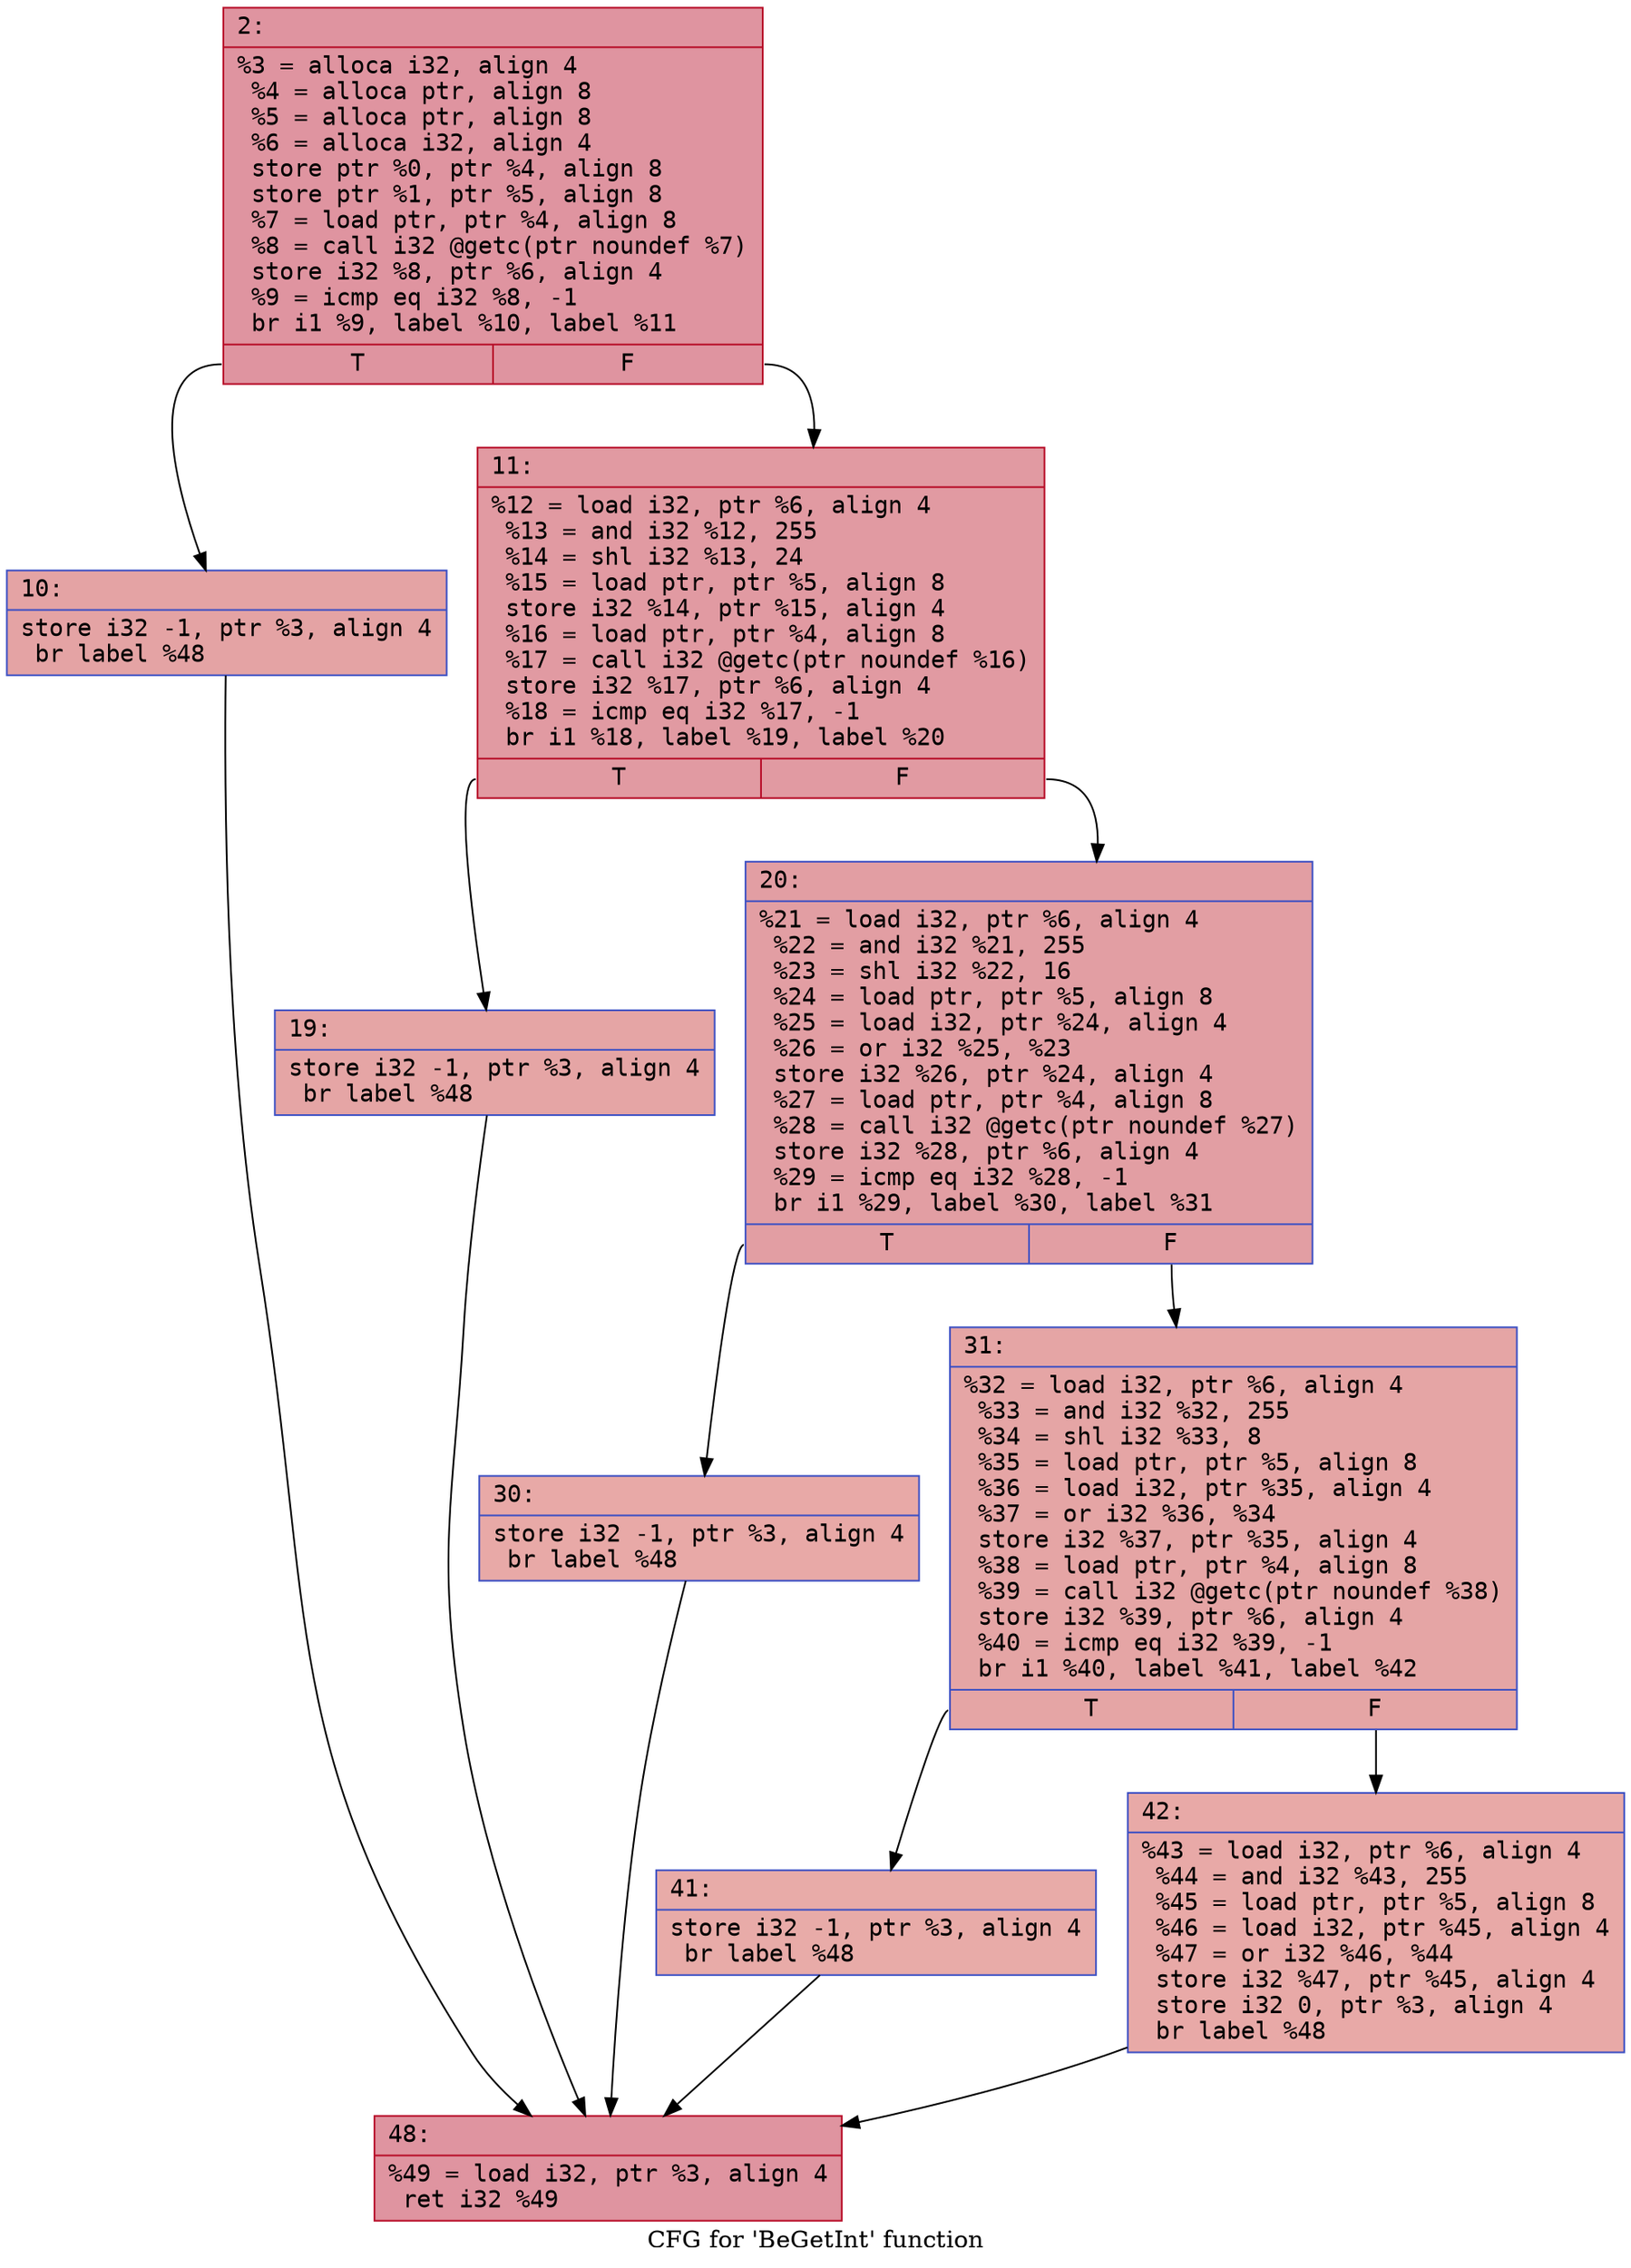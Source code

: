digraph "CFG for 'BeGetInt' function" {
	label="CFG for 'BeGetInt' function";

	Node0x60000030f930 [shape=record,color="#b70d28ff", style=filled, fillcolor="#b70d2870" fontname="Courier",label="{2:\l|  %3 = alloca i32, align 4\l  %4 = alloca ptr, align 8\l  %5 = alloca ptr, align 8\l  %6 = alloca i32, align 4\l  store ptr %0, ptr %4, align 8\l  store ptr %1, ptr %5, align 8\l  %7 = load ptr, ptr %4, align 8\l  %8 = call i32 @getc(ptr noundef %7)\l  store i32 %8, ptr %6, align 4\l  %9 = icmp eq i32 %8, -1\l  br i1 %9, label %10, label %11\l|{<s0>T|<s1>F}}"];
	Node0x60000030f930:s0 -> Node0x60000030f980[tooltip="2 -> 10\nProbability 37.50%" ];
	Node0x60000030f930:s1 -> Node0x60000030f9d0[tooltip="2 -> 11\nProbability 62.50%" ];
	Node0x60000030f980 [shape=record,color="#3d50c3ff", style=filled, fillcolor="#c32e3170" fontname="Courier",label="{10:\l|  store i32 -1, ptr %3, align 4\l  br label %48\l}"];
	Node0x60000030f980 -> Node0x60000030fc00[tooltip="10 -> 48\nProbability 100.00%" ];
	Node0x60000030f9d0 [shape=record,color="#b70d28ff", style=filled, fillcolor="#bb1b2c70" fontname="Courier",label="{11:\l|  %12 = load i32, ptr %6, align 4\l  %13 = and i32 %12, 255\l  %14 = shl i32 %13, 24\l  %15 = load ptr, ptr %5, align 8\l  store i32 %14, ptr %15, align 4\l  %16 = load ptr, ptr %4, align 8\l  %17 = call i32 @getc(ptr noundef %16)\l  store i32 %17, ptr %6, align 4\l  %18 = icmp eq i32 %17, -1\l  br i1 %18, label %19, label %20\l|{<s0>T|<s1>F}}"];
	Node0x60000030f9d0:s0 -> Node0x60000030fa20[tooltip="11 -> 19\nProbability 37.50%" ];
	Node0x60000030f9d0:s1 -> Node0x60000030fa70[tooltip="11 -> 20\nProbability 62.50%" ];
	Node0x60000030fa20 [shape=record,color="#3d50c3ff", style=filled, fillcolor="#c5333470" fontname="Courier",label="{19:\l|  store i32 -1, ptr %3, align 4\l  br label %48\l}"];
	Node0x60000030fa20 -> Node0x60000030fc00[tooltip="19 -> 48\nProbability 100.00%" ];
	Node0x60000030fa70 [shape=record,color="#3d50c3ff", style=filled, fillcolor="#be242e70" fontname="Courier",label="{20:\l|  %21 = load i32, ptr %6, align 4\l  %22 = and i32 %21, 255\l  %23 = shl i32 %22, 16\l  %24 = load ptr, ptr %5, align 8\l  %25 = load i32, ptr %24, align 4\l  %26 = or i32 %25, %23\l  store i32 %26, ptr %24, align 4\l  %27 = load ptr, ptr %4, align 8\l  %28 = call i32 @getc(ptr noundef %27)\l  store i32 %28, ptr %6, align 4\l  %29 = icmp eq i32 %28, -1\l  br i1 %29, label %30, label %31\l|{<s0>T|<s1>F}}"];
	Node0x60000030fa70:s0 -> Node0x60000030fac0[tooltip="20 -> 30\nProbability 37.50%" ];
	Node0x60000030fa70:s1 -> Node0x60000030fb10[tooltip="20 -> 31\nProbability 62.50%" ];
	Node0x60000030fac0 [shape=record,color="#3d50c3ff", style=filled, fillcolor="#ca3b3770" fontname="Courier",label="{30:\l|  store i32 -1, ptr %3, align 4\l  br label %48\l}"];
	Node0x60000030fac0 -> Node0x60000030fc00[tooltip="30 -> 48\nProbability 100.00%" ];
	Node0x60000030fb10 [shape=record,color="#3d50c3ff", style=filled, fillcolor="#c5333470" fontname="Courier",label="{31:\l|  %32 = load i32, ptr %6, align 4\l  %33 = and i32 %32, 255\l  %34 = shl i32 %33, 8\l  %35 = load ptr, ptr %5, align 8\l  %36 = load i32, ptr %35, align 4\l  %37 = or i32 %36, %34\l  store i32 %37, ptr %35, align 4\l  %38 = load ptr, ptr %4, align 8\l  %39 = call i32 @getc(ptr noundef %38)\l  store i32 %39, ptr %6, align 4\l  %40 = icmp eq i32 %39, -1\l  br i1 %40, label %41, label %42\l|{<s0>T|<s1>F}}"];
	Node0x60000030fb10:s0 -> Node0x60000030fb60[tooltip="31 -> 41\nProbability 37.50%" ];
	Node0x60000030fb10:s1 -> Node0x60000030fbb0[tooltip="31 -> 42\nProbability 62.50%" ];
	Node0x60000030fb60 [shape=record,color="#3d50c3ff", style=filled, fillcolor="#cc403a70" fontname="Courier",label="{41:\l|  store i32 -1, ptr %3, align 4\l  br label %48\l}"];
	Node0x60000030fb60 -> Node0x60000030fc00[tooltip="41 -> 48\nProbability 100.00%" ];
	Node0x60000030fbb0 [shape=record,color="#3d50c3ff", style=filled, fillcolor="#ca3b3770" fontname="Courier",label="{42:\l|  %43 = load i32, ptr %6, align 4\l  %44 = and i32 %43, 255\l  %45 = load ptr, ptr %5, align 8\l  %46 = load i32, ptr %45, align 4\l  %47 = or i32 %46, %44\l  store i32 %47, ptr %45, align 4\l  store i32 0, ptr %3, align 4\l  br label %48\l}"];
	Node0x60000030fbb0 -> Node0x60000030fc00[tooltip="42 -> 48\nProbability 100.00%" ];
	Node0x60000030fc00 [shape=record,color="#b70d28ff", style=filled, fillcolor="#b70d2870" fontname="Courier",label="{48:\l|  %49 = load i32, ptr %3, align 4\l  ret i32 %49\l}"];
}
